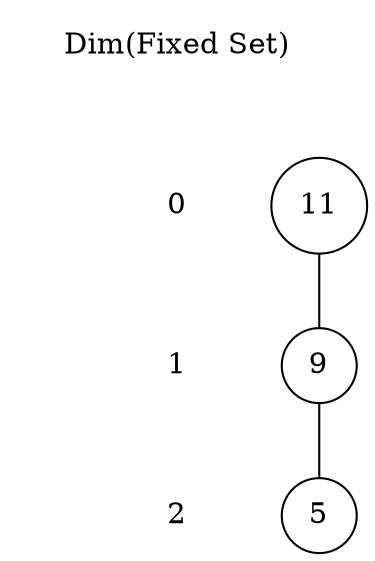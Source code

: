 digraph lattice {
size = "6,6";
"rt" [label="Dim(Fixed Set)", color=white];
"rt" -> "s0" [color=white, arrowhead=none];
"s0" [label="0", color=white];
"s0" -> "s1" [color=white, arrowhead=none];
"s1" [label="1", color=white];
"s1" -> "s2" [color=white, arrowhead=none];
"s2" [label="2", color=white];
"1" [label="5", shape=circle];
{ rank=same; "s2" "1"; }
"2" [label="9", shape=circle];
{ rank=same; "s1" "2"; }
"3" [label="11", shape=circle];
{ rank=same; "s0" "3"; }
"2" -> "1" [arrowhead=none];
"3" -> "2" [arrowhead=none];
}